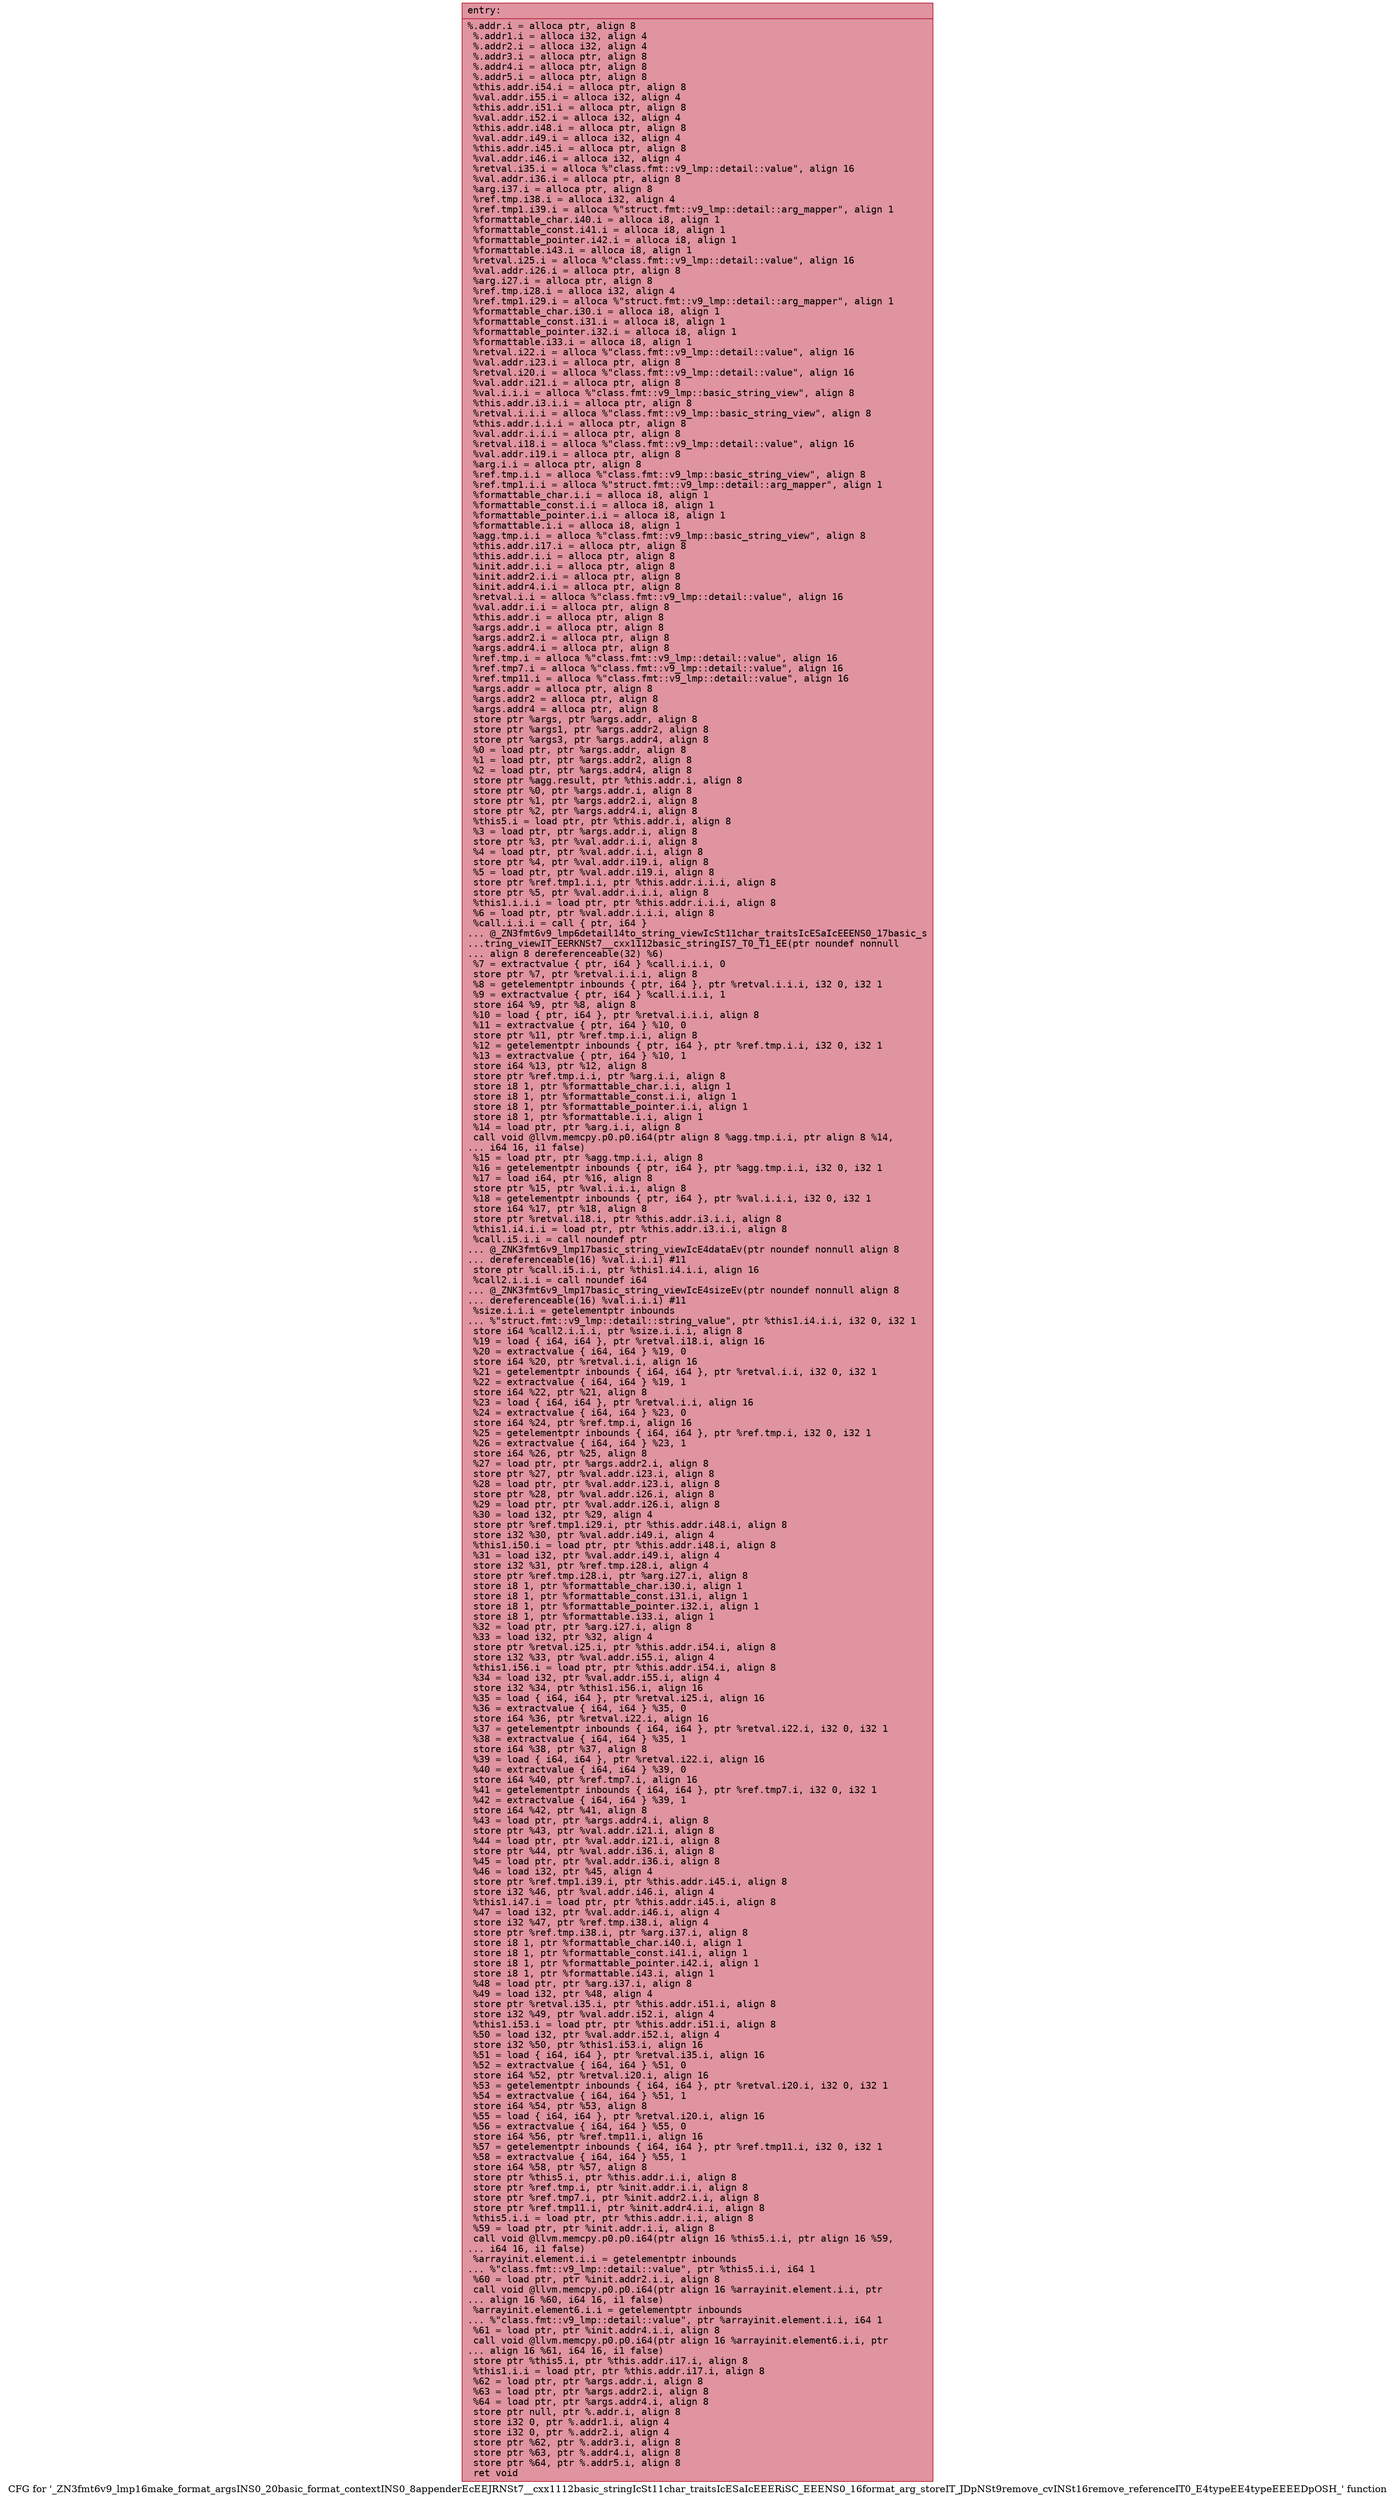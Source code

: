 digraph "CFG for '_ZN3fmt6v9_lmp16make_format_argsINS0_20basic_format_contextINS0_8appenderEcEEJRNSt7__cxx1112basic_stringIcSt11char_traitsIcESaIcEEERiSC_EEENS0_16format_arg_storeIT_JDpNSt9remove_cvINSt16remove_referenceIT0_E4typeEE4typeEEEEDpOSH_' function" {
	label="CFG for '_ZN3fmt6v9_lmp16make_format_argsINS0_20basic_format_contextINS0_8appenderEcEEJRNSt7__cxx1112basic_stringIcSt11char_traitsIcESaIcEEERiSC_EEENS0_16format_arg_storeIT_JDpNSt9remove_cvINSt16remove_referenceIT0_E4typeEE4typeEEEEDpOSH_' function";

	Node0x557f5f6fa920 [shape=record,color="#b70d28ff", style=filled, fillcolor="#b70d2870" fontname="Courier",label="{entry:\l|  %.addr.i = alloca ptr, align 8\l  %.addr1.i = alloca i32, align 4\l  %.addr2.i = alloca i32, align 4\l  %.addr3.i = alloca ptr, align 8\l  %.addr4.i = alloca ptr, align 8\l  %.addr5.i = alloca ptr, align 8\l  %this.addr.i54.i = alloca ptr, align 8\l  %val.addr.i55.i = alloca i32, align 4\l  %this.addr.i51.i = alloca ptr, align 8\l  %val.addr.i52.i = alloca i32, align 4\l  %this.addr.i48.i = alloca ptr, align 8\l  %val.addr.i49.i = alloca i32, align 4\l  %this.addr.i45.i = alloca ptr, align 8\l  %val.addr.i46.i = alloca i32, align 4\l  %retval.i35.i = alloca %\"class.fmt::v9_lmp::detail::value\", align 16\l  %val.addr.i36.i = alloca ptr, align 8\l  %arg.i37.i = alloca ptr, align 8\l  %ref.tmp.i38.i = alloca i32, align 4\l  %ref.tmp1.i39.i = alloca %\"struct.fmt::v9_lmp::detail::arg_mapper\", align 1\l  %formattable_char.i40.i = alloca i8, align 1\l  %formattable_const.i41.i = alloca i8, align 1\l  %formattable_pointer.i42.i = alloca i8, align 1\l  %formattable.i43.i = alloca i8, align 1\l  %retval.i25.i = alloca %\"class.fmt::v9_lmp::detail::value\", align 16\l  %val.addr.i26.i = alloca ptr, align 8\l  %arg.i27.i = alloca ptr, align 8\l  %ref.tmp.i28.i = alloca i32, align 4\l  %ref.tmp1.i29.i = alloca %\"struct.fmt::v9_lmp::detail::arg_mapper\", align 1\l  %formattable_char.i30.i = alloca i8, align 1\l  %formattable_const.i31.i = alloca i8, align 1\l  %formattable_pointer.i32.i = alloca i8, align 1\l  %formattable.i33.i = alloca i8, align 1\l  %retval.i22.i = alloca %\"class.fmt::v9_lmp::detail::value\", align 16\l  %val.addr.i23.i = alloca ptr, align 8\l  %retval.i20.i = alloca %\"class.fmt::v9_lmp::detail::value\", align 16\l  %val.addr.i21.i = alloca ptr, align 8\l  %val.i.i.i = alloca %\"class.fmt::v9_lmp::basic_string_view\", align 8\l  %this.addr.i3.i.i = alloca ptr, align 8\l  %retval.i.i.i = alloca %\"class.fmt::v9_lmp::basic_string_view\", align 8\l  %this.addr.i.i.i = alloca ptr, align 8\l  %val.addr.i.i.i = alloca ptr, align 8\l  %retval.i18.i = alloca %\"class.fmt::v9_lmp::detail::value\", align 16\l  %val.addr.i19.i = alloca ptr, align 8\l  %arg.i.i = alloca ptr, align 8\l  %ref.tmp.i.i = alloca %\"class.fmt::v9_lmp::basic_string_view\", align 8\l  %ref.tmp1.i.i = alloca %\"struct.fmt::v9_lmp::detail::arg_mapper\", align 1\l  %formattable_char.i.i = alloca i8, align 1\l  %formattable_const.i.i = alloca i8, align 1\l  %formattable_pointer.i.i = alloca i8, align 1\l  %formattable.i.i = alloca i8, align 1\l  %agg.tmp.i.i = alloca %\"class.fmt::v9_lmp::basic_string_view\", align 8\l  %this.addr.i17.i = alloca ptr, align 8\l  %this.addr.i.i = alloca ptr, align 8\l  %init.addr.i.i = alloca ptr, align 8\l  %init.addr2.i.i = alloca ptr, align 8\l  %init.addr4.i.i = alloca ptr, align 8\l  %retval.i.i = alloca %\"class.fmt::v9_lmp::detail::value\", align 16\l  %val.addr.i.i = alloca ptr, align 8\l  %this.addr.i = alloca ptr, align 8\l  %args.addr.i = alloca ptr, align 8\l  %args.addr2.i = alloca ptr, align 8\l  %args.addr4.i = alloca ptr, align 8\l  %ref.tmp.i = alloca %\"class.fmt::v9_lmp::detail::value\", align 16\l  %ref.tmp7.i = alloca %\"class.fmt::v9_lmp::detail::value\", align 16\l  %ref.tmp11.i = alloca %\"class.fmt::v9_lmp::detail::value\", align 16\l  %args.addr = alloca ptr, align 8\l  %args.addr2 = alloca ptr, align 8\l  %args.addr4 = alloca ptr, align 8\l  store ptr %args, ptr %args.addr, align 8\l  store ptr %args1, ptr %args.addr2, align 8\l  store ptr %args3, ptr %args.addr4, align 8\l  %0 = load ptr, ptr %args.addr, align 8\l  %1 = load ptr, ptr %args.addr2, align 8\l  %2 = load ptr, ptr %args.addr4, align 8\l  store ptr %agg.result, ptr %this.addr.i, align 8\l  store ptr %0, ptr %args.addr.i, align 8\l  store ptr %1, ptr %args.addr2.i, align 8\l  store ptr %2, ptr %args.addr4.i, align 8\l  %this5.i = load ptr, ptr %this.addr.i, align 8\l  %3 = load ptr, ptr %args.addr.i, align 8\l  store ptr %3, ptr %val.addr.i.i, align 8\l  %4 = load ptr, ptr %val.addr.i.i, align 8\l  store ptr %4, ptr %val.addr.i19.i, align 8\l  %5 = load ptr, ptr %val.addr.i19.i, align 8\l  store ptr %ref.tmp1.i.i, ptr %this.addr.i.i.i, align 8\l  store ptr %5, ptr %val.addr.i.i.i, align 8\l  %this1.i.i.i = load ptr, ptr %this.addr.i.i.i, align 8\l  %6 = load ptr, ptr %val.addr.i.i.i, align 8\l  %call.i.i.i = call \{ ptr, i64 \}\l... @_ZN3fmt6v9_lmp6detail14to_string_viewIcSt11char_traitsIcESaIcEEENS0_17basic_s\l...tring_viewIT_EERKNSt7__cxx1112basic_stringIS7_T0_T1_EE(ptr noundef nonnull\l... align 8 dereferenceable(32) %6)\l  %7 = extractvalue \{ ptr, i64 \} %call.i.i.i, 0\l  store ptr %7, ptr %retval.i.i.i, align 8\l  %8 = getelementptr inbounds \{ ptr, i64 \}, ptr %retval.i.i.i, i32 0, i32 1\l  %9 = extractvalue \{ ptr, i64 \} %call.i.i.i, 1\l  store i64 %9, ptr %8, align 8\l  %10 = load \{ ptr, i64 \}, ptr %retval.i.i.i, align 8\l  %11 = extractvalue \{ ptr, i64 \} %10, 0\l  store ptr %11, ptr %ref.tmp.i.i, align 8\l  %12 = getelementptr inbounds \{ ptr, i64 \}, ptr %ref.tmp.i.i, i32 0, i32 1\l  %13 = extractvalue \{ ptr, i64 \} %10, 1\l  store i64 %13, ptr %12, align 8\l  store ptr %ref.tmp.i.i, ptr %arg.i.i, align 8\l  store i8 1, ptr %formattable_char.i.i, align 1\l  store i8 1, ptr %formattable_const.i.i, align 1\l  store i8 1, ptr %formattable_pointer.i.i, align 1\l  store i8 1, ptr %formattable.i.i, align 1\l  %14 = load ptr, ptr %arg.i.i, align 8\l  call void @llvm.memcpy.p0.p0.i64(ptr align 8 %agg.tmp.i.i, ptr align 8 %14,\l... i64 16, i1 false)\l  %15 = load ptr, ptr %agg.tmp.i.i, align 8\l  %16 = getelementptr inbounds \{ ptr, i64 \}, ptr %agg.tmp.i.i, i32 0, i32 1\l  %17 = load i64, ptr %16, align 8\l  store ptr %15, ptr %val.i.i.i, align 8\l  %18 = getelementptr inbounds \{ ptr, i64 \}, ptr %val.i.i.i, i32 0, i32 1\l  store i64 %17, ptr %18, align 8\l  store ptr %retval.i18.i, ptr %this.addr.i3.i.i, align 8\l  %this1.i4.i.i = load ptr, ptr %this.addr.i3.i.i, align 8\l  %call.i5.i.i = call noundef ptr\l... @_ZNK3fmt6v9_lmp17basic_string_viewIcE4dataEv(ptr noundef nonnull align 8\l... dereferenceable(16) %val.i.i.i) #11\l  store ptr %call.i5.i.i, ptr %this1.i4.i.i, align 16\l  %call2.i.i.i = call noundef i64\l... @_ZNK3fmt6v9_lmp17basic_string_viewIcE4sizeEv(ptr noundef nonnull align 8\l... dereferenceable(16) %val.i.i.i) #11\l  %size.i.i.i = getelementptr inbounds\l... %\"struct.fmt::v9_lmp::detail::string_value\", ptr %this1.i4.i.i, i32 0, i32 1\l  store i64 %call2.i.i.i, ptr %size.i.i.i, align 8\l  %19 = load \{ i64, i64 \}, ptr %retval.i18.i, align 16\l  %20 = extractvalue \{ i64, i64 \} %19, 0\l  store i64 %20, ptr %retval.i.i, align 16\l  %21 = getelementptr inbounds \{ i64, i64 \}, ptr %retval.i.i, i32 0, i32 1\l  %22 = extractvalue \{ i64, i64 \} %19, 1\l  store i64 %22, ptr %21, align 8\l  %23 = load \{ i64, i64 \}, ptr %retval.i.i, align 16\l  %24 = extractvalue \{ i64, i64 \} %23, 0\l  store i64 %24, ptr %ref.tmp.i, align 16\l  %25 = getelementptr inbounds \{ i64, i64 \}, ptr %ref.tmp.i, i32 0, i32 1\l  %26 = extractvalue \{ i64, i64 \} %23, 1\l  store i64 %26, ptr %25, align 8\l  %27 = load ptr, ptr %args.addr2.i, align 8\l  store ptr %27, ptr %val.addr.i23.i, align 8\l  %28 = load ptr, ptr %val.addr.i23.i, align 8\l  store ptr %28, ptr %val.addr.i26.i, align 8\l  %29 = load ptr, ptr %val.addr.i26.i, align 8\l  %30 = load i32, ptr %29, align 4\l  store ptr %ref.tmp1.i29.i, ptr %this.addr.i48.i, align 8\l  store i32 %30, ptr %val.addr.i49.i, align 4\l  %this1.i50.i = load ptr, ptr %this.addr.i48.i, align 8\l  %31 = load i32, ptr %val.addr.i49.i, align 4\l  store i32 %31, ptr %ref.tmp.i28.i, align 4\l  store ptr %ref.tmp.i28.i, ptr %arg.i27.i, align 8\l  store i8 1, ptr %formattable_char.i30.i, align 1\l  store i8 1, ptr %formattable_const.i31.i, align 1\l  store i8 1, ptr %formattable_pointer.i32.i, align 1\l  store i8 1, ptr %formattable.i33.i, align 1\l  %32 = load ptr, ptr %arg.i27.i, align 8\l  %33 = load i32, ptr %32, align 4\l  store ptr %retval.i25.i, ptr %this.addr.i54.i, align 8\l  store i32 %33, ptr %val.addr.i55.i, align 4\l  %this1.i56.i = load ptr, ptr %this.addr.i54.i, align 8\l  %34 = load i32, ptr %val.addr.i55.i, align 4\l  store i32 %34, ptr %this1.i56.i, align 16\l  %35 = load \{ i64, i64 \}, ptr %retval.i25.i, align 16\l  %36 = extractvalue \{ i64, i64 \} %35, 0\l  store i64 %36, ptr %retval.i22.i, align 16\l  %37 = getelementptr inbounds \{ i64, i64 \}, ptr %retval.i22.i, i32 0, i32 1\l  %38 = extractvalue \{ i64, i64 \} %35, 1\l  store i64 %38, ptr %37, align 8\l  %39 = load \{ i64, i64 \}, ptr %retval.i22.i, align 16\l  %40 = extractvalue \{ i64, i64 \} %39, 0\l  store i64 %40, ptr %ref.tmp7.i, align 16\l  %41 = getelementptr inbounds \{ i64, i64 \}, ptr %ref.tmp7.i, i32 0, i32 1\l  %42 = extractvalue \{ i64, i64 \} %39, 1\l  store i64 %42, ptr %41, align 8\l  %43 = load ptr, ptr %args.addr4.i, align 8\l  store ptr %43, ptr %val.addr.i21.i, align 8\l  %44 = load ptr, ptr %val.addr.i21.i, align 8\l  store ptr %44, ptr %val.addr.i36.i, align 8\l  %45 = load ptr, ptr %val.addr.i36.i, align 8\l  %46 = load i32, ptr %45, align 4\l  store ptr %ref.tmp1.i39.i, ptr %this.addr.i45.i, align 8\l  store i32 %46, ptr %val.addr.i46.i, align 4\l  %this1.i47.i = load ptr, ptr %this.addr.i45.i, align 8\l  %47 = load i32, ptr %val.addr.i46.i, align 4\l  store i32 %47, ptr %ref.tmp.i38.i, align 4\l  store ptr %ref.tmp.i38.i, ptr %arg.i37.i, align 8\l  store i8 1, ptr %formattable_char.i40.i, align 1\l  store i8 1, ptr %formattable_const.i41.i, align 1\l  store i8 1, ptr %formattable_pointer.i42.i, align 1\l  store i8 1, ptr %formattable.i43.i, align 1\l  %48 = load ptr, ptr %arg.i37.i, align 8\l  %49 = load i32, ptr %48, align 4\l  store ptr %retval.i35.i, ptr %this.addr.i51.i, align 8\l  store i32 %49, ptr %val.addr.i52.i, align 4\l  %this1.i53.i = load ptr, ptr %this.addr.i51.i, align 8\l  %50 = load i32, ptr %val.addr.i52.i, align 4\l  store i32 %50, ptr %this1.i53.i, align 16\l  %51 = load \{ i64, i64 \}, ptr %retval.i35.i, align 16\l  %52 = extractvalue \{ i64, i64 \} %51, 0\l  store i64 %52, ptr %retval.i20.i, align 16\l  %53 = getelementptr inbounds \{ i64, i64 \}, ptr %retval.i20.i, i32 0, i32 1\l  %54 = extractvalue \{ i64, i64 \} %51, 1\l  store i64 %54, ptr %53, align 8\l  %55 = load \{ i64, i64 \}, ptr %retval.i20.i, align 16\l  %56 = extractvalue \{ i64, i64 \} %55, 0\l  store i64 %56, ptr %ref.tmp11.i, align 16\l  %57 = getelementptr inbounds \{ i64, i64 \}, ptr %ref.tmp11.i, i32 0, i32 1\l  %58 = extractvalue \{ i64, i64 \} %55, 1\l  store i64 %58, ptr %57, align 8\l  store ptr %this5.i, ptr %this.addr.i.i, align 8\l  store ptr %ref.tmp.i, ptr %init.addr.i.i, align 8\l  store ptr %ref.tmp7.i, ptr %init.addr2.i.i, align 8\l  store ptr %ref.tmp11.i, ptr %init.addr4.i.i, align 8\l  %this5.i.i = load ptr, ptr %this.addr.i.i, align 8\l  %59 = load ptr, ptr %init.addr.i.i, align 8\l  call void @llvm.memcpy.p0.p0.i64(ptr align 16 %this5.i.i, ptr align 16 %59,\l... i64 16, i1 false)\l  %arrayinit.element.i.i = getelementptr inbounds\l... %\"class.fmt::v9_lmp::detail::value\", ptr %this5.i.i, i64 1\l  %60 = load ptr, ptr %init.addr2.i.i, align 8\l  call void @llvm.memcpy.p0.p0.i64(ptr align 16 %arrayinit.element.i.i, ptr\l... align 16 %60, i64 16, i1 false)\l  %arrayinit.element6.i.i = getelementptr inbounds\l... %\"class.fmt::v9_lmp::detail::value\", ptr %arrayinit.element.i.i, i64 1\l  %61 = load ptr, ptr %init.addr4.i.i, align 8\l  call void @llvm.memcpy.p0.p0.i64(ptr align 16 %arrayinit.element6.i.i, ptr\l... align 16 %61, i64 16, i1 false)\l  store ptr %this5.i, ptr %this.addr.i17.i, align 8\l  %this1.i.i = load ptr, ptr %this.addr.i17.i, align 8\l  %62 = load ptr, ptr %args.addr.i, align 8\l  %63 = load ptr, ptr %args.addr2.i, align 8\l  %64 = load ptr, ptr %args.addr4.i, align 8\l  store ptr null, ptr %.addr.i, align 8\l  store i32 0, ptr %.addr1.i, align 4\l  store i32 0, ptr %.addr2.i, align 4\l  store ptr %62, ptr %.addr3.i, align 8\l  store ptr %63, ptr %.addr4.i, align 8\l  store ptr %64, ptr %.addr5.i, align 8\l  ret void\l}"];
}
